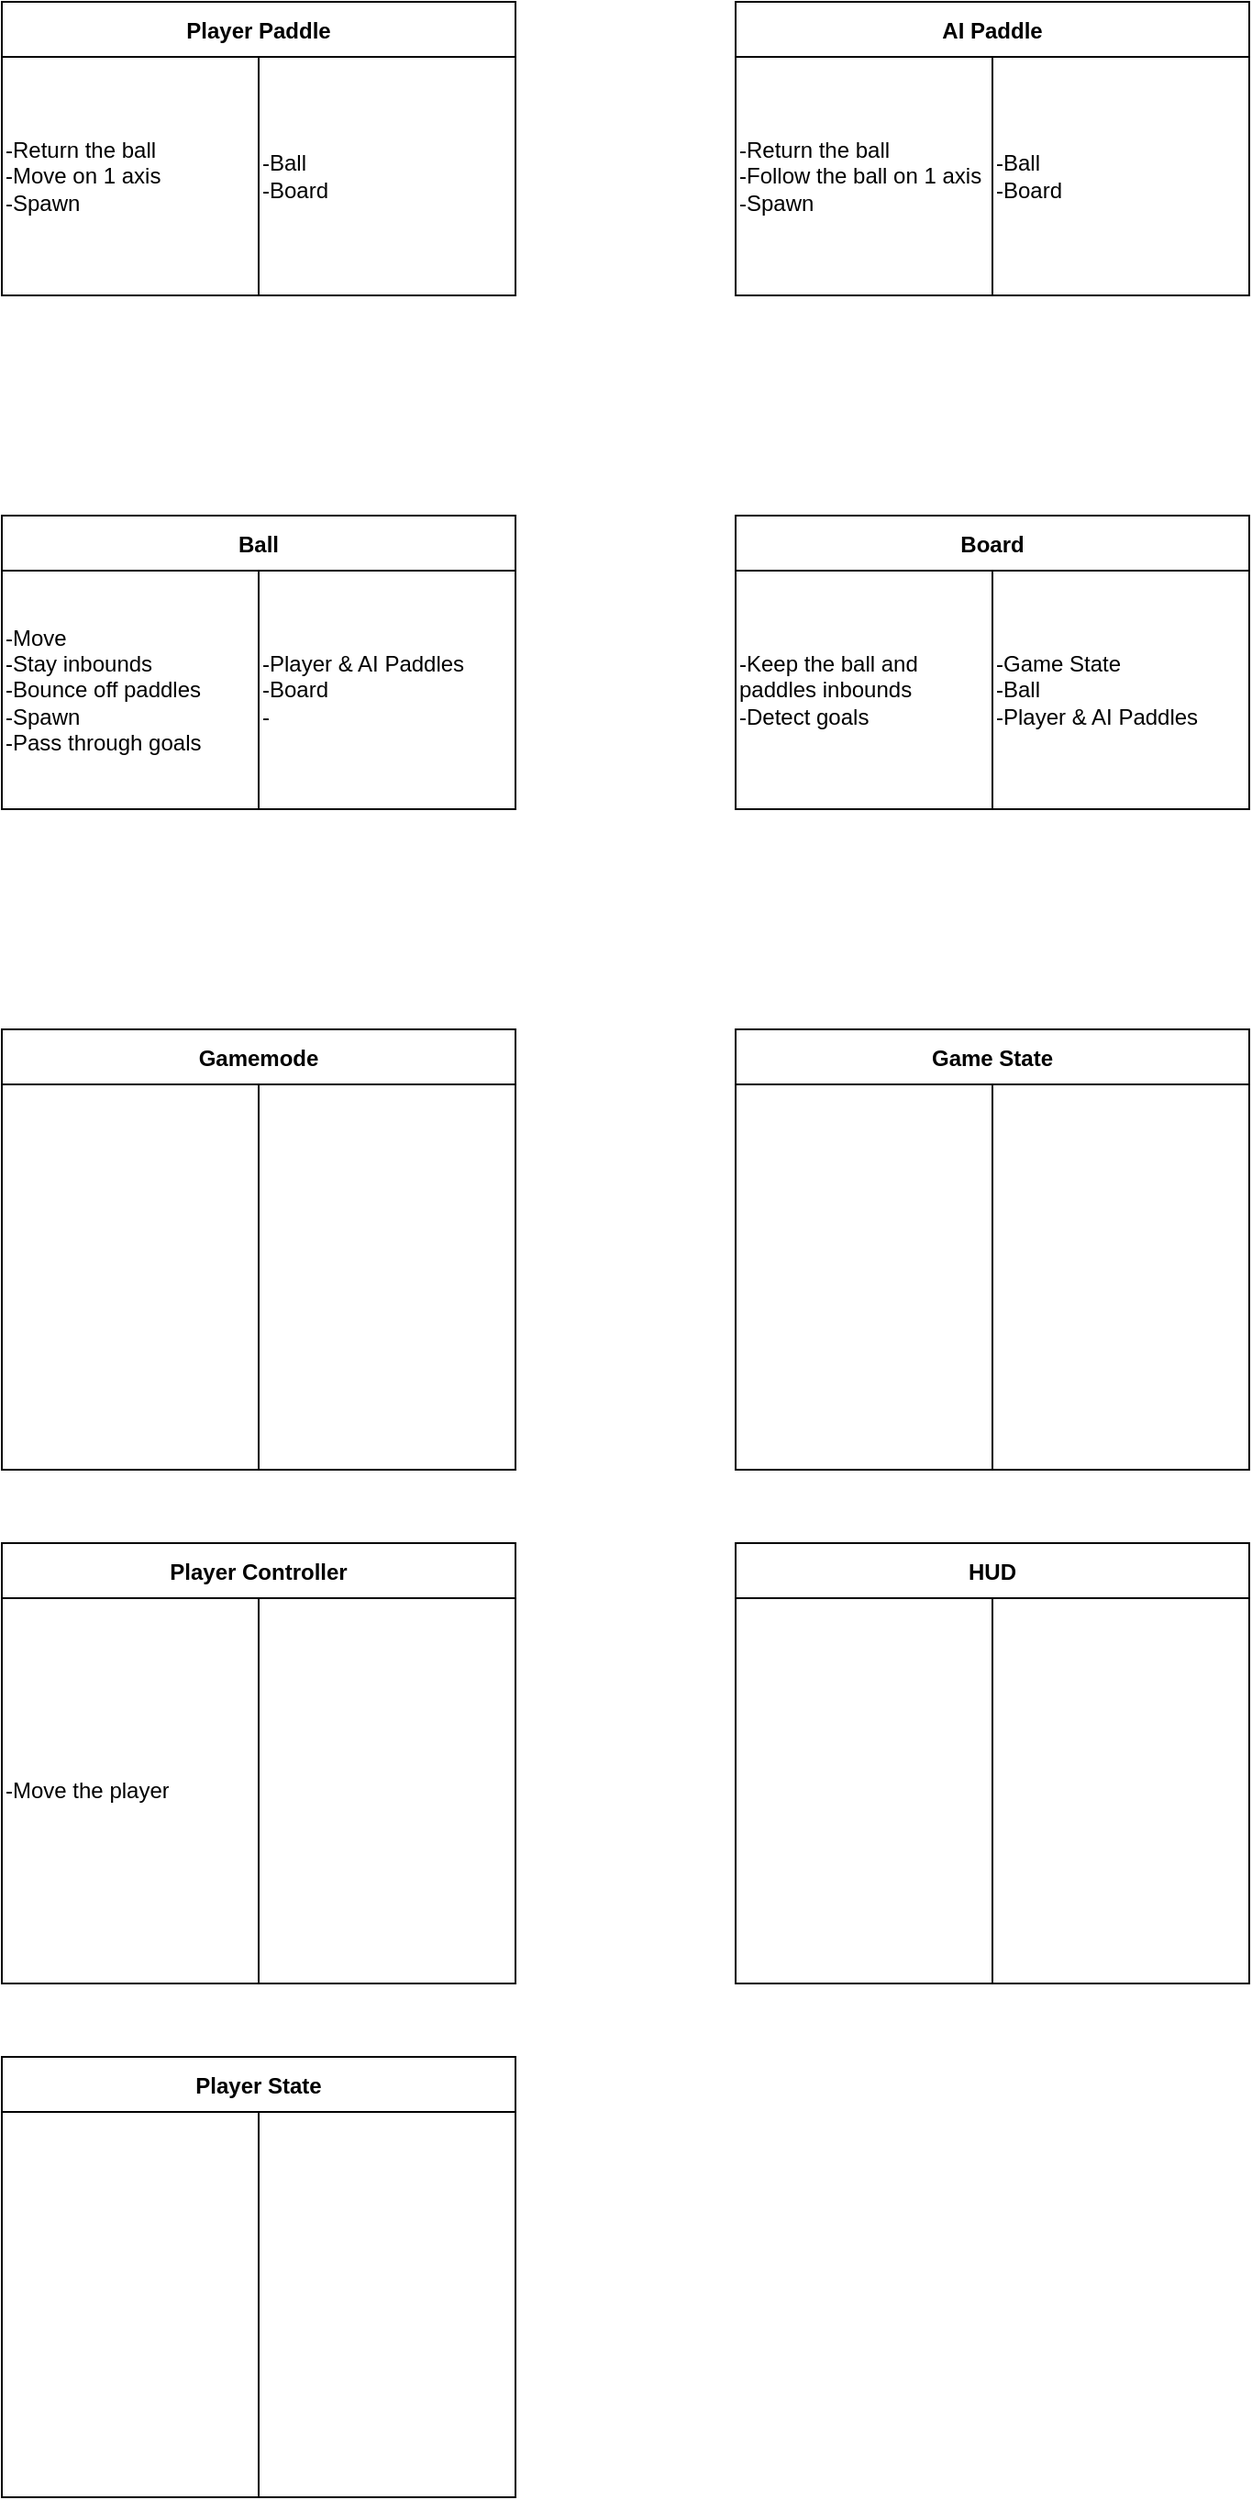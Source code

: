 <mxfile version="20.5.1" type="device"><diagram id="CklnD6N4P4grUWLzyNdn" name="Page-1"><mxGraphModel dx="2371" dy="1348" grid="1" gridSize="10" guides="1" tooltips="1" connect="1" arrows="1" fold="1" page="1" pageScale="1" pageWidth="850" pageHeight="1100" math="0" shadow="0"><root><mxCell id="0"/><mxCell id="1" parent="0"/><mxCell id="cr_K7gpPFrCErpJbxRE0-1" value="Player Paddle" style="shape=table;startSize=30;container=1;collapsible=0;childLayout=tableLayout;fontStyle=1;align=center;" vertex="1" parent="1"><mxGeometry x="80" y="40" width="280" height="160" as="geometry"/></mxCell><mxCell id="cr_K7gpPFrCErpJbxRE0-10" value="" style="shape=tableRow;horizontal=0;startSize=0;swimlaneHead=0;swimlaneBody=0;top=0;left=0;bottom=0;right=0;collapsible=0;dropTarget=0;fillColor=none;points=[[0,0.5],[1,0.5]];portConstraint=eastwest;" vertex="1" parent="cr_K7gpPFrCErpJbxRE0-1"><mxGeometry y="30" width="280" height="130" as="geometry"/></mxCell><mxCell id="cr_K7gpPFrCErpJbxRE0-11" value="-Return the ball&amp;nbsp;&lt;br&gt;-Move on 1 axis&lt;br&gt;-Spawn&amp;nbsp;" style="shape=partialRectangle;html=1;whiteSpace=wrap;connectable=0;fillColor=none;top=0;left=0;bottom=0;right=0;overflow=hidden;align=left;" vertex="1" parent="cr_K7gpPFrCErpJbxRE0-10"><mxGeometry width="140" height="130" as="geometry"><mxRectangle width="140" height="130" as="alternateBounds"/></mxGeometry></mxCell><mxCell id="cr_K7gpPFrCErpJbxRE0-12" value="-Ball&lt;br&gt;&lt;div style=&quot;&quot;&gt;&lt;span style=&quot;background-color: initial;&quot;&gt;-Board&lt;/span&gt;&lt;/div&gt;" style="shape=partialRectangle;html=1;whiteSpace=wrap;connectable=0;fillColor=none;top=0;left=0;bottom=0;right=0;overflow=hidden;align=left;" vertex="1" parent="cr_K7gpPFrCErpJbxRE0-10"><mxGeometry x="140" width="140" height="130" as="geometry"><mxRectangle width="140" height="130" as="alternateBounds"/></mxGeometry></mxCell><mxCell id="cr_K7gpPFrCErpJbxRE0-15" value="AI Paddle" style="shape=table;startSize=30;container=1;collapsible=0;childLayout=tableLayout;fontStyle=1;align=center;" vertex="1" parent="1"><mxGeometry x="480" y="40" width="280" height="160" as="geometry"/></mxCell><mxCell id="cr_K7gpPFrCErpJbxRE0-16" value="" style="shape=tableRow;horizontal=0;startSize=0;swimlaneHead=0;swimlaneBody=0;top=0;left=0;bottom=0;right=0;collapsible=0;dropTarget=0;fillColor=none;points=[[0,0.5],[1,0.5]];portConstraint=eastwest;" vertex="1" parent="cr_K7gpPFrCErpJbxRE0-15"><mxGeometry y="30" width="280" height="130" as="geometry"/></mxCell><mxCell id="cr_K7gpPFrCErpJbxRE0-17" value="-Return the ball&lt;br&gt;-Follow the ball on 1 axis&lt;br&gt;&lt;div style=&quot;&quot;&gt;&lt;span style=&quot;background-color: initial;&quot;&gt;-Spawn&lt;/span&gt;&lt;/div&gt;" style="shape=partialRectangle;html=1;whiteSpace=wrap;connectable=0;fillColor=none;top=0;left=0;bottom=0;right=0;overflow=hidden;align=left;" vertex="1" parent="cr_K7gpPFrCErpJbxRE0-16"><mxGeometry width="140" height="130" as="geometry"><mxRectangle width="140" height="130" as="alternateBounds"/></mxGeometry></mxCell><mxCell id="cr_K7gpPFrCErpJbxRE0-18" value="-Ball&lt;br&gt;-Board" style="shape=partialRectangle;html=1;whiteSpace=wrap;connectable=0;fillColor=none;top=0;left=0;bottom=0;right=0;overflow=hidden;align=left;" vertex="1" parent="cr_K7gpPFrCErpJbxRE0-16"><mxGeometry x="140" width="140" height="130" as="geometry"><mxRectangle width="140" height="130" as="alternateBounds"/></mxGeometry></mxCell><mxCell id="cr_K7gpPFrCErpJbxRE0-19" value="Ball" style="shape=table;startSize=30;container=1;collapsible=0;childLayout=tableLayout;fontStyle=1;align=center;" vertex="1" parent="1"><mxGeometry x="80" y="320" width="280" height="160" as="geometry"/></mxCell><mxCell id="cr_K7gpPFrCErpJbxRE0-20" value="" style="shape=tableRow;horizontal=0;startSize=0;swimlaneHead=0;swimlaneBody=0;top=0;left=0;bottom=0;right=0;collapsible=0;dropTarget=0;fillColor=none;points=[[0,0.5],[1,0.5]];portConstraint=eastwest;" vertex="1" parent="cr_K7gpPFrCErpJbxRE0-19"><mxGeometry y="30" width="280" height="130" as="geometry"/></mxCell><mxCell id="cr_K7gpPFrCErpJbxRE0-21" value="-Move&lt;br&gt;-Stay inbounds&lt;br&gt;-Bounce off paddles&lt;br&gt;-Spawn&lt;br&gt;-Pass through goals" style="shape=partialRectangle;html=1;whiteSpace=wrap;connectable=0;fillColor=none;top=0;left=0;bottom=0;right=0;overflow=hidden;align=left;" vertex="1" parent="cr_K7gpPFrCErpJbxRE0-20"><mxGeometry width="140" height="130" as="geometry"><mxRectangle width="140" height="130" as="alternateBounds"/></mxGeometry></mxCell><mxCell id="cr_K7gpPFrCErpJbxRE0-22" value="-Player &amp;amp; AI Paddles&lt;br&gt;-Board&lt;br&gt;-" style="shape=partialRectangle;html=1;whiteSpace=wrap;connectable=0;fillColor=none;top=0;left=0;bottom=0;right=0;overflow=hidden;align=left;" vertex="1" parent="cr_K7gpPFrCErpJbxRE0-20"><mxGeometry x="140" width="140" height="130" as="geometry"><mxRectangle width="140" height="130" as="alternateBounds"/></mxGeometry></mxCell><mxCell id="cr_K7gpPFrCErpJbxRE0-23" value="Board" style="shape=table;startSize=30;container=1;collapsible=0;childLayout=tableLayout;fontStyle=1;align=center;" vertex="1" parent="1"><mxGeometry x="480" y="320" width="280" height="160" as="geometry"/></mxCell><mxCell id="cr_K7gpPFrCErpJbxRE0-24" value="" style="shape=tableRow;horizontal=0;startSize=0;swimlaneHead=0;swimlaneBody=0;top=0;left=0;bottom=0;right=0;collapsible=0;dropTarget=0;fillColor=none;points=[[0,0.5],[1,0.5]];portConstraint=eastwest;" vertex="1" parent="cr_K7gpPFrCErpJbxRE0-23"><mxGeometry y="30" width="280" height="130" as="geometry"/></mxCell><mxCell id="cr_K7gpPFrCErpJbxRE0-25" value="-Keep the ball and paddles inbounds&lt;br&gt;-Detect goals" style="shape=partialRectangle;html=1;whiteSpace=wrap;connectable=0;fillColor=none;top=0;left=0;bottom=0;right=0;overflow=hidden;align=left;" vertex="1" parent="cr_K7gpPFrCErpJbxRE0-24"><mxGeometry width="140" height="130" as="geometry"><mxRectangle width="140" height="130" as="alternateBounds"/></mxGeometry></mxCell><mxCell id="cr_K7gpPFrCErpJbxRE0-26" value="-Game State&lt;br&gt;-Ball&lt;br&gt;-Player &amp;amp; AI Paddles" style="shape=partialRectangle;html=1;whiteSpace=wrap;connectable=0;fillColor=none;top=0;left=0;bottom=0;right=0;overflow=hidden;align=left;" vertex="1" parent="cr_K7gpPFrCErpJbxRE0-24"><mxGeometry x="140" width="140" height="130" as="geometry"><mxRectangle width="140" height="130" as="alternateBounds"/></mxGeometry></mxCell><mxCell id="cr_K7gpPFrCErpJbxRE0-39" value="Gamemode" style="shape=table;startSize=30;container=1;collapsible=0;childLayout=tableLayout;fontStyle=1;align=center;" vertex="1" parent="1"><mxGeometry x="80" y="600" width="280" height="240" as="geometry"/></mxCell><mxCell id="cr_K7gpPFrCErpJbxRE0-40" value="" style="shape=tableRow;horizontal=0;startSize=0;swimlaneHead=0;swimlaneBody=0;top=0;left=0;bottom=0;right=0;collapsible=0;dropTarget=0;fillColor=none;points=[[0,0.5],[1,0.5]];portConstraint=eastwest;" vertex="1" parent="cr_K7gpPFrCErpJbxRE0-39"><mxGeometry y="30" width="280" height="210" as="geometry"/></mxCell><mxCell id="cr_K7gpPFrCErpJbxRE0-41" value="" style="shape=partialRectangle;html=1;whiteSpace=wrap;connectable=0;fillColor=none;top=0;left=0;bottom=0;right=0;overflow=hidden;" vertex="1" parent="cr_K7gpPFrCErpJbxRE0-40"><mxGeometry width="140" height="210" as="geometry"><mxRectangle width="140" height="210" as="alternateBounds"/></mxGeometry></mxCell><mxCell id="cr_K7gpPFrCErpJbxRE0-42" value="" style="shape=partialRectangle;html=1;whiteSpace=wrap;connectable=0;fillColor=none;top=0;left=0;bottom=0;right=0;overflow=hidden;" vertex="1" parent="cr_K7gpPFrCErpJbxRE0-40"><mxGeometry x="140" width="140" height="210" as="geometry"><mxRectangle width="140" height="210" as="alternateBounds"/></mxGeometry></mxCell><mxCell id="cr_K7gpPFrCErpJbxRE0-43" value="Game State" style="shape=table;startSize=30;container=1;collapsible=0;childLayout=tableLayout;fontStyle=1;align=center;" vertex="1" parent="1"><mxGeometry x="480" y="600" width="280" height="240" as="geometry"/></mxCell><mxCell id="cr_K7gpPFrCErpJbxRE0-44" value="" style="shape=tableRow;horizontal=0;startSize=0;swimlaneHead=0;swimlaneBody=0;top=0;left=0;bottom=0;right=0;collapsible=0;dropTarget=0;fillColor=none;points=[[0,0.5],[1,0.5]];portConstraint=eastwest;" vertex="1" parent="cr_K7gpPFrCErpJbxRE0-43"><mxGeometry y="30" width="280" height="210" as="geometry"/></mxCell><mxCell id="cr_K7gpPFrCErpJbxRE0-45" value="" style="shape=partialRectangle;html=1;whiteSpace=wrap;connectable=0;fillColor=none;top=0;left=0;bottom=0;right=0;overflow=hidden;" vertex="1" parent="cr_K7gpPFrCErpJbxRE0-44"><mxGeometry width="140" height="210" as="geometry"><mxRectangle width="140" height="210" as="alternateBounds"/></mxGeometry></mxCell><mxCell id="cr_K7gpPFrCErpJbxRE0-46" value="" style="shape=partialRectangle;html=1;whiteSpace=wrap;connectable=0;fillColor=none;top=0;left=0;bottom=0;right=0;overflow=hidden;" vertex="1" parent="cr_K7gpPFrCErpJbxRE0-44"><mxGeometry x="140" width="140" height="210" as="geometry"><mxRectangle width="140" height="210" as="alternateBounds"/></mxGeometry></mxCell><mxCell id="cr_K7gpPFrCErpJbxRE0-51" value="HUD" style="shape=table;startSize=30;container=1;collapsible=0;childLayout=tableLayout;fontStyle=1;align=center;" vertex="1" parent="1"><mxGeometry x="480" y="880" width="280" height="240" as="geometry"/></mxCell><mxCell id="cr_K7gpPFrCErpJbxRE0-52" value="" style="shape=tableRow;horizontal=0;startSize=0;swimlaneHead=0;swimlaneBody=0;top=0;left=0;bottom=0;right=0;collapsible=0;dropTarget=0;fillColor=none;points=[[0,0.5],[1,0.5]];portConstraint=eastwest;" vertex="1" parent="cr_K7gpPFrCErpJbxRE0-51"><mxGeometry y="30" width="280" height="210" as="geometry"/></mxCell><mxCell id="cr_K7gpPFrCErpJbxRE0-53" value="" style="shape=partialRectangle;html=1;whiteSpace=wrap;connectable=0;fillColor=none;top=0;left=0;bottom=0;right=0;overflow=hidden;" vertex="1" parent="cr_K7gpPFrCErpJbxRE0-52"><mxGeometry width="140" height="210" as="geometry"><mxRectangle width="140" height="210" as="alternateBounds"/></mxGeometry></mxCell><mxCell id="cr_K7gpPFrCErpJbxRE0-54" value="" style="shape=partialRectangle;html=1;whiteSpace=wrap;connectable=0;fillColor=none;top=0;left=0;bottom=0;right=0;overflow=hidden;" vertex="1" parent="cr_K7gpPFrCErpJbxRE0-52"><mxGeometry x="140" width="140" height="210" as="geometry"><mxRectangle width="140" height="210" as="alternateBounds"/></mxGeometry></mxCell><mxCell id="cr_K7gpPFrCErpJbxRE0-55" value="Player Controller" style="shape=table;startSize=30;container=1;collapsible=0;childLayout=tableLayout;fontStyle=1;align=center;" vertex="1" parent="1"><mxGeometry x="80" y="880" width="280" height="240" as="geometry"/></mxCell><mxCell id="cr_K7gpPFrCErpJbxRE0-56" value="" style="shape=tableRow;horizontal=0;startSize=0;swimlaneHead=0;swimlaneBody=0;top=0;left=0;bottom=0;right=0;collapsible=0;dropTarget=0;fillColor=none;points=[[0,0.5],[1,0.5]];portConstraint=eastwest;" vertex="1" parent="cr_K7gpPFrCErpJbxRE0-55"><mxGeometry y="30" width="280" height="210" as="geometry"/></mxCell><mxCell id="cr_K7gpPFrCErpJbxRE0-57" value="-Move the player" style="shape=partialRectangle;html=1;whiteSpace=wrap;connectable=0;fillColor=none;top=0;left=0;bottom=0;right=0;overflow=hidden;align=left;" vertex="1" parent="cr_K7gpPFrCErpJbxRE0-56"><mxGeometry width="140" height="210" as="geometry"><mxRectangle width="140" height="210" as="alternateBounds"/></mxGeometry></mxCell><mxCell id="cr_K7gpPFrCErpJbxRE0-58" value="" style="shape=partialRectangle;html=1;whiteSpace=wrap;connectable=0;fillColor=none;top=0;left=0;bottom=0;right=0;overflow=hidden;" vertex="1" parent="cr_K7gpPFrCErpJbxRE0-56"><mxGeometry x="140" width="140" height="210" as="geometry"><mxRectangle width="140" height="210" as="alternateBounds"/></mxGeometry></mxCell><mxCell id="cr_K7gpPFrCErpJbxRE0-59" value="Player State" style="shape=table;startSize=30;container=1;collapsible=0;childLayout=tableLayout;fontStyle=1;align=center;" vertex="1" parent="1"><mxGeometry x="80" y="1160" width="280" height="240" as="geometry"/></mxCell><mxCell id="cr_K7gpPFrCErpJbxRE0-60" value="" style="shape=tableRow;horizontal=0;startSize=0;swimlaneHead=0;swimlaneBody=0;top=0;left=0;bottom=0;right=0;collapsible=0;dropTarget=0;fillColor=none;points=[[0,0.5],[1,0.5]];portConstraint=eastwest;" vertex="1" parent="cr_K7gpPFrCErpJbxRE0-59"><mxGeometry y="30" width="280" height="210" as="geometry"/></mxCell><mxCell id="cr_K7gpPFrCErpJbxRE0-61" value="" style="shape=partialRectangle;html=1;whiteSpace=wrap;connectable=0;fillColor=none;top=0;left=0;bottom=0;right=0;overflow=hidden;" vertex="1" parent="cr_K7gpPFrCErpJbxRE0-60"><mxGeometry width="140" height="210" as="geometry"><mxRectangle width="140" height="210" as="alternateBounds"/></mxGeometry></mxCell><mxCell id="cr_K7gpPFrCErpJbxRE0-62" value="" style="shape=partialRectangle;html=1;whiteSpace=wrap;connectable=0;fillColor=none;top=0;left=0;bottom=0;right=0;overflow=hidden;" vertex="1" parent="cr_K7gpPFrCErpJbxRE0-60"><mxGeometry x="140" width="140" height="210" as="geometry"><mxRectangle width="140" height="210" as="alternateBounds"/></mxGeometry></mxCell></root></mxGraphModel></diagram></mxfile>